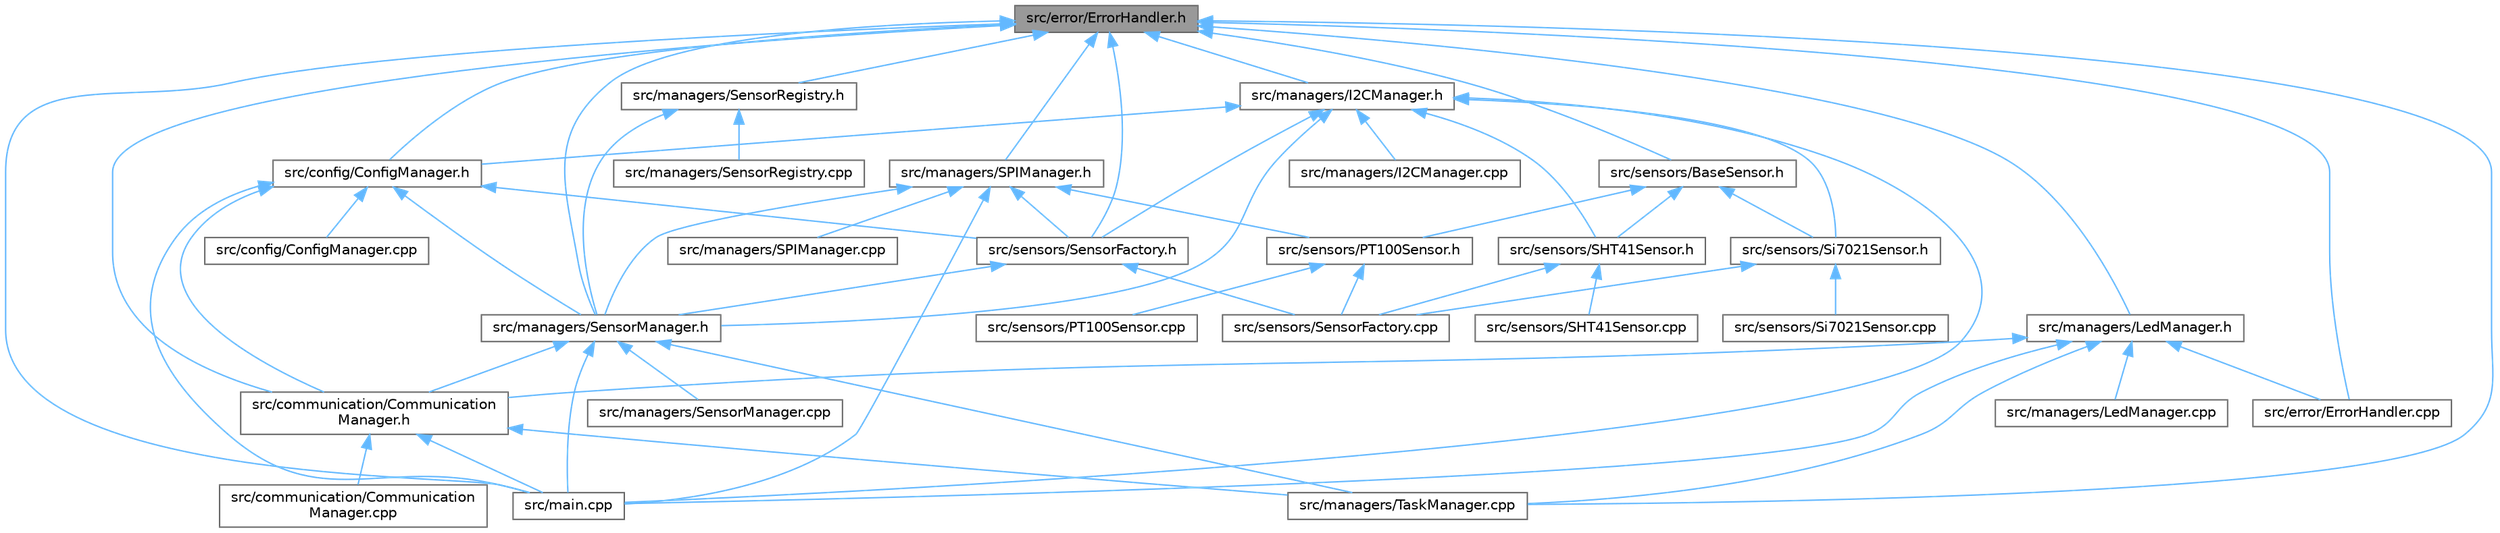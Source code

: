 digraph "src/error/ErrorHandler.h"
{
 // LATEX_PDF_SIZE
  bgcolor="transparent";
  edge [fontname=Helvetica,fontsize=10,labelfontname=Helvetica,labelfontsize=10];
  node [fontname=Helvetica,fontsize=10,shape=box,height=0.2,width=0.4];
  Node1 [id="Node000001",label="src/error/ErrorHandler.h",height=0.2,width=0.4,color="gray40", fillcolor="grey60", style="filled", fontcolor="black",tooltip=" "];
  Node1 -> Node2 [id="edge1_Node000001_Node000002",dir="back",color="steelblue1",style="solid",tooltip=" "];
  Node2 [id="Node000002",label="src/communication/Communication\lManager.h",height=0.2,width=0.4,color="grey40", fillcolor="white", style="filled",URL="$_communication_manager_8h.html",tooltip=" "];
  Node2 -> Node3 [id="edge2_Node000002_Node000003",dir="back",color="steelblue1",style="solid",tooltip=" "];
  Node3 [id="Node000003",label="src/communication/Communication\lManager.cpp",height=0.2,width=0.4,color="grey40", fillcolor="white", style="filled",URL="$_communication_manager_8cpp.html",tooltip=" "];
  Node2 -> Node4 [id="edge3_Node000002_Node000004",dir="back",color="steelblue1",style="solid",tooltip=" "];
  Node4 [id="Node000004",label="src/main.cpp",height=0.2,width=0.4,color="grey40", fillcolor="white", style="filled",URL="$main_8cpp.html",tooltip=" "];
  Node2 -> Node5 [id="edge4_Node000002_Node000005",dir="back",color="steelblue1",style="solid",tooltip=" "];
  Node5 [id="Node000005",label="src/managers/TaskManager.cpp",height=0.2,width=0.4,color="grey40", fillcolor="white", style="filled",URL="$_task_manager_8cpp.html",tooltip=" "];
  Node1 -> Node6 [id="edge5_Node000001_Node000006",dir="back",color="steelblue1",style="solid",tooltip=" "];
  Node6 [id="Node000006",label="src/config/ConfigManager.h",height=0.2,width=0.4,color="grey40", fillcolor="white", style="filled",URL="$_config_manager_8h.html",tooltip=" "];
  Node6 -> Node2 [id="edge6_Node000006_Node000002",dir="back",color="steelblue1",style="solid",tooltip=" "];
  Node6 -> Node7 [id="edge7_Node000006_Node000007",dir="back",color="steelblue1",style="solid",tooltip=" "];
  Node7 [id="Node000007",label="src/config/ConfigManager.cpp",height=0.2,width=0.4,color="grey40", fillcolor="white", style="filled",URL="$_config_manager_8cpp.html",tooltip=" "];
  Node6 -> Node4 [id="edge8_Node000006_Node000004",dir="back",color="steelblue1",style="solid",tooltip=" "];
  Node6 -> Node8 [id="edge9_Node000006_Node000008",dir="back",color="steelblue1",style="solid",tooltip=" "];
  Node8 [id="Node000008",label="src/managers/SensorManager.h",height=0.2,width=0.4,color="grey40", fillcolor="white", style="filled",URL="$_sensor_manager_8h.html",tooltip=" "];
  Node8 -> Node2 [id="edge10_Node000008_Node000002",dir="back",color="steelblue1",style="solid",tooltip=" "];
  Node8 -> Node4 [id="edge11_Node000008_Node000004",dir="back",color="steelblue1",style="solid",tooltip=" "];
  Node8 -> Node9 [id="edge12_Node000008_Node000009",dir="back",color="steelblue1",style="solid",tooltip=" "];
  Node9 [id="Node000009",label="src/managers/SensorManager.cpp",height=0.2,width=0.4,color="grey40", fillcolor="white", style="filled",URL="$_sensor_manager_8cpp.html",tooltip=" "];
  Node8 -> Node5 [id="edge13_Node000008_Node000005",dir="back",color="steelblue1",style="solid",tooltip=" "];
  Node6 -> Node10 [id="edge14_Node000006_Node000010",dir="back",color="steelblue1",style="solid",tooltip=" "];
  Node10 [id="Node000010",label="src/sensors/SensorFactory.h",height=0.2,width=0.4,color="grey40", fillcolor="white", style="filled",URL="$_sensor_factory_8h.html",tooltip=" "];
  Node10 -> Node8 [id="edge15_Node000010_Node000008",dir="back",color="steelblue1",style="solid",tooltip=" "];
  Node10 -> Node11 [id="edge16_Node000010_Node000011",dir="back",color="steelblue1",style="solid",tooltip=" "];
  Node11 [id="Node000011",label="src/sensors/SensorFactory.cpp",height=0.2,width=0.4,color="grey40", fillcolor="white", style="filled",URL="$_sensor_factory_8cpp.html",tooltip=" "];
  Node1 -> Node12 [id="edge17_Node000001_Node000012",dir="back",color="steelblue1",style="solid",tooltip=" "];
  Node12 [id="Node000012",label="src/error/ErrorHandler.cpp",height=0.2,width=0.4,color="grey40", fillcolor="white", style="filled",URL="$_error_handler_8cpp.html",tooltip=" "];
  Node1 -> Node4 [id="edge18_Node000001_Node000004",dir="back",color="steelblue1",style="solid",tooltip=" "];
  Node1 -> Node13 [id="edge19_Node000001_Node000013",dir="back",color="steelblue1",style="solid",tooltip=" "];
  Node13 [id="Node000013",label="src/managers/I2CManager.h",height=0.2,width=0.4,color="grey40", fillcolor="white", style="filled",URL="$_i2_c_manager_8h.html",tooltip=" "];
  Node13 -> Node6 [id="edge20_Node000013_Node000006",dir="back",color="steelblue1",style="solid",tooltip=" "];
  Node13 -> Node4 [id="edge21_Node000013_Node000004",dir="back",color="steelblue1",style="solid",tooltip=" "];
  Node13 -> Node14 [id="edge22_Node000013_Node000014",dir="back",color="steelblue1",style="solid",tooltip=" "];
  Node14 [id="Node000014",label="src/managers/I2CManager.cpp",height=0.2,width=0.4,color="grey40", fillcolor="white", style="filled",URL="$_i2_c_manager_8cpp.html",tooltip=" "];
  Node13 -> Node8 [id="edge23_Node000013_Node000008",dir="back",color="steelblue1",style="solid",tooltip=" "];
  Node13 -> Node15 [id="edge24_Node000013_Node000015",dir="back",color="steelblue1",style="solid",tooltip=" "];
  Node15 [id="Node000015",label="src/sensors/SHT41Sensor.h",height=0.2,width=0.4,color="grey40", fillcolor="white", style="filled",URL="$_s_h_t41_sensor_8h.html",tooltip=" "];
  Node15 -> Node16 [id="edge25_Node000015_Node000016",dir="back",color="steelblue1",style="solid",tooltip=" "];
  Node16 [id="Node000016",label="src/sensors/SHT41Sensor.cpp",height=0.2,width=0.4,color="grey40", fillcolor="white", style="filled",URL="$_s_h_t41_sensor_8cpp.html",tooltip=" "];
  Node15 -> Node11 [id="edge26_Node000015_Node000011",dir="back",color="steelblue1",style="solid",tooltip=" "];
  Node13 -> Node10 [id="edge27_Node000013_Node000010",dir="back",color="steelblue1",style="solid",tooltip=" "];
  Node13 -> Node17 [id="edge28_Node000013_Node000017",dir="back",color="steelblue1",style="solid",tooltip=" "];
  Node17 [id="Node000017",label="src/sensors/Si7021Sensor.h",height=0.2,width=0.4,color="grey40", fillcolor="white", style="filled",URL="$_si7021_sensor_8h.html",tooltip=" "];
  Node17 -> Node11 [id="edge29_Node000017_Node000011",dir="back",color="steelblue1",style="solid",tooltip=" "];
  Node17 -> Node18 [id="edge30_Node000017_Node000018",dir="back",color="steelblue1",style="solid",tooltip=" "];
  Node18 [id="Node000018",label="src/sensors/Si7021Sensor.cpp",height=0.2,width=0.4,color="grey40", fillcolor="white", style="filled",URL="$_si7021_sensor_8cpp.html",tooltip=" "];
  Node1 -> Node19 [id="edge31_Node000001_Node000019",dir="back",color="steelblue1",style="solid",tooltip=" "];
  Node19 [id="Node000019",label="src/managers/LedManager.h",height=0.2,width=0.4,color="grey40", fillcolor="white", style="filled",URL="$_led_manager_8h.html",tooltip=" "];
  Node19 -> Node2 [id="edge32_Node000019_Node000002",dir="back",color="steelblue1",style="solid",tooltip=" "];
  Node19 -> Node12 [id="edge33_Node000019_Node000012",dir="back",color="steelblue1",style="solid",tooltip=" "];
  Node19 -> Node4 [id="edge34_Node000019_Node000004",dir="back",color="steelblue1",style="solid",tooltip=" "];
  Node19 -> Node20 [id="edge35_Node000019_Node000020",dir="back",color="steelblue1",style="solid",tooltip=" "];
  Node20 [id="Node000020",label="src/managers/LedManager.cpp",height=0.2,width=0.4,color="grey40", fillcolor="white", style="filled",URL="$_led_manager_8cpp.html",tooltip=" "];
  Node19 -> Node5 [id="edge36_Node000019_Node000005",dir="back",color="steelblue1",style="solid",tooltip=" "];
  Node1 -> Node21 [id="edge37_Node000001_Node000021",dir="back",color="steelblue1",style="solid",tooltip=" "];
  Node21 [id="Node000021",label="src/managers/SPIManager.h",height=0.2,width=0.4,color="grey40", fillcolor="white", style="filled",URL="$_s_p_i_manager_8h.html",tooltip=" "];
  Node21 -> Node4 [id="edge38_Node000021_Node000004",dir="back",color="steelblue1",style="solid",tooltip=" "];
  Node21 -> Node22 [id="edge39_Node000021_Node000022",dir="back",color="steelblue1",style="solid",tooltip=" "];
  Node22 [id="Node000022",label="src/managers/SPIManager.cpp",height=0.2,width=0.4,color="grey40", fillcolor="white", style="filled",URL="$_s_p_i_manager_8cpp.html",tooltip=" "];
  Node21 -> Node8 [id="edge40_Node000021_Node000008",dir="back",color="steelblue1",style="solid",tooltip=" "];
  Node21 -> Node23 [id="edge41_Node000021_Node000023",dir="back",color="steelblue1",style="solid",tooltip=" "];
  Node23 [id="Node000023",label="src/sensors/PT100Sensor.h",height=0.2,width=0.4,color="grey40", fillcolor="white", style="filled",URL="$_p_t100_sensor_8h.html",tooltip=" "];
  Node23 -> Node24 [id="edge42_Node000023_Node000024",dir="back",color="steelblue1",style="solid",tooltip=" "];
  Node24 [id="Node000024",label="src/sensors/PT100Sensor.cpp",height=0.2,width=0.4,color="grey40", fillcolor="white", style="filled",URL="$_p_t100_sensor_8cpp.html",tooltip=" "];
  Node23 -> Node11 [id="edge43_Node000023_Node000011",dir="back",color="steelblue1",style="solid",tooltip=" "];
  Node21 -> Node10 [id="edge44_Node000021_Node000010",dir="back",color="steelblue1",style="solid",tooltip=" "];
  Node1 -> Node8 [id="edge45_Node000001_Node000008",dir="back",color="steelblue1",style="solid",tooltip=" "];
  Node1 -> Node25 [id="edge46_Node000001_Node000025",dir="back",color="steelblue1",style="solid",tooltip=" "];
  Node25 [id="Node000025",label="src/managers/SensorRegistry.h",height=0.2,width=0.4,color="grey40", fillcolor="white", style="filled",URL="$_sensor_registry_8h.html",tooltip=" "];
  Node25 -> Node8 [id="edge47_Node000025_Node000008",dir="back",color="steelblue1",style="solid",tooltip=" "];
  Node25 -> Node26 [id="edge48_Node000025_Node000026",dir="back",color="steelblue1",style="solid",tooltip=" "];
  Node26 [id="Node000026",label="src/managers/SensorRegistry.cpp",height=0.2,width=0.4,color="grey40", fillcolor="white", style="filled",URL="$_sensor_registry_8cpp.html",tooltip=" "];
  Node1 -> Node5 [id="edge49_Node000001_Node000005",dir="back",color="steelblue1",style="solid",tooltip=" "];
  Node1 -> Node27 [id="edge50_Node000001_Node000027",dir="back",color="steelblue1",style="solid",tooltip=" "];
  Node27 [id="Node000027",label="src/sensors/BaseSensor.h",height=0.2,width=0.4,color="grey40", fillcolor="white", style="filled",URL="$_base_sensor_8h.html",tooltip=" "];
  Node27 -> Node23 [id="edge51_Node000027_Node000023",dir="back",color="steelblue1",style="solid",tooltip=" "];
  Node27 -> Node15 [id="edge52_Node000027_Node000015",dir="back",color="steelblue1",style="solid",tooltip=" "];
  Node27 -> Node17 [id="edge53_Node000027_Node000017",dir="back",color="steelblue1",style="solid",tooltip=" "];
  Node1 -> Node10 [id="edge54_Node000001_Node000010",dir="back",color="steelblue1",style="solid",tooltip=" "];
}
